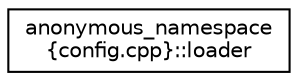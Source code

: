 digraph "Graphical Class Hierarchy"
{
 // LATEX_PDF_SIZE
  edge [fontname="Helvetica",fontsize="10",labelfontname="Helvetica",labelfontsize="10"];
  node [fontname="Helvetica",fontsize="10",shape=record];
  rankdir="LR";
  Node0 [label="anonymous_namespace\l\{config.cpp\}::loader",height=0.2,width=0.4,color="black", fillcolor="white", style="filled",URL="$classanonymous__namespace_02config_8cpp_03_1_1loader.html",tooltip=" "];
}
